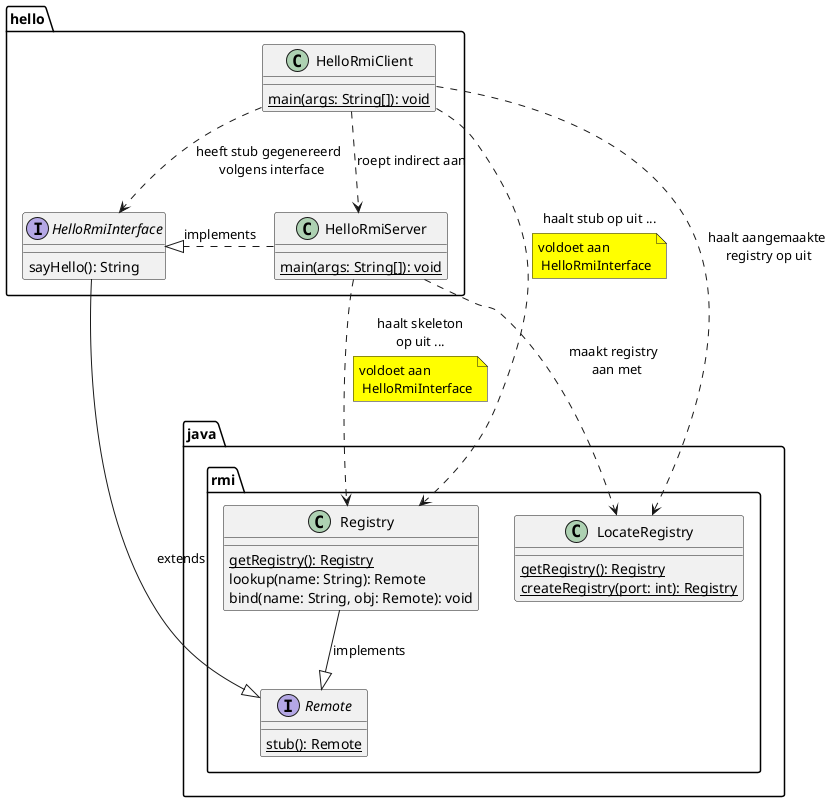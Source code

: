 @startuml class
class java.rmi.registry as "Registry" {
    {static} getRegistry(): Registry
    lookup(name: String): Remote
    bind(name: String, obj: Remote): void
}
interface java.rmi.Remote as "Remote" {
    {static} stub(): Remote
}
class java.rmi.locateRegistry as "LocateRegistry" {
    {static} getRegistry(): Registry
    {static} createRegistry(port: int): Registry
}

interface hello.helloInterface as "HelloRmiInterface" {
    sayHello(): String
}
class hello.server as "HelloRmiServer" {
    {static} main(args: String[]): void 
}
class hello.client as "HelloRmiClient" {
    {static} main(args: String[]): void 
}

registry --|> Remote: implements
java.rmi.Remote <|-- hello.helloInterface: extends
server .|> hello.helloInterface: implements
client ..> server: roept indirect aan
client ..> registry: haalt stub op uit ... 
note on link #yellow: voldoet aan\n HelloRmiInterface
server ..> registry: haalt skeleton\nop uit ...
note on link #yellow: voldoet aan\n HelloRmiInterface
client ..> locateRegistry: haalt aangemaakte \nregistry op uit
server ..> locateRegistry: maakt registry \n aan met
client ..> helloInterface: heeft stub gegenereerd \n volgens interface

@enduml